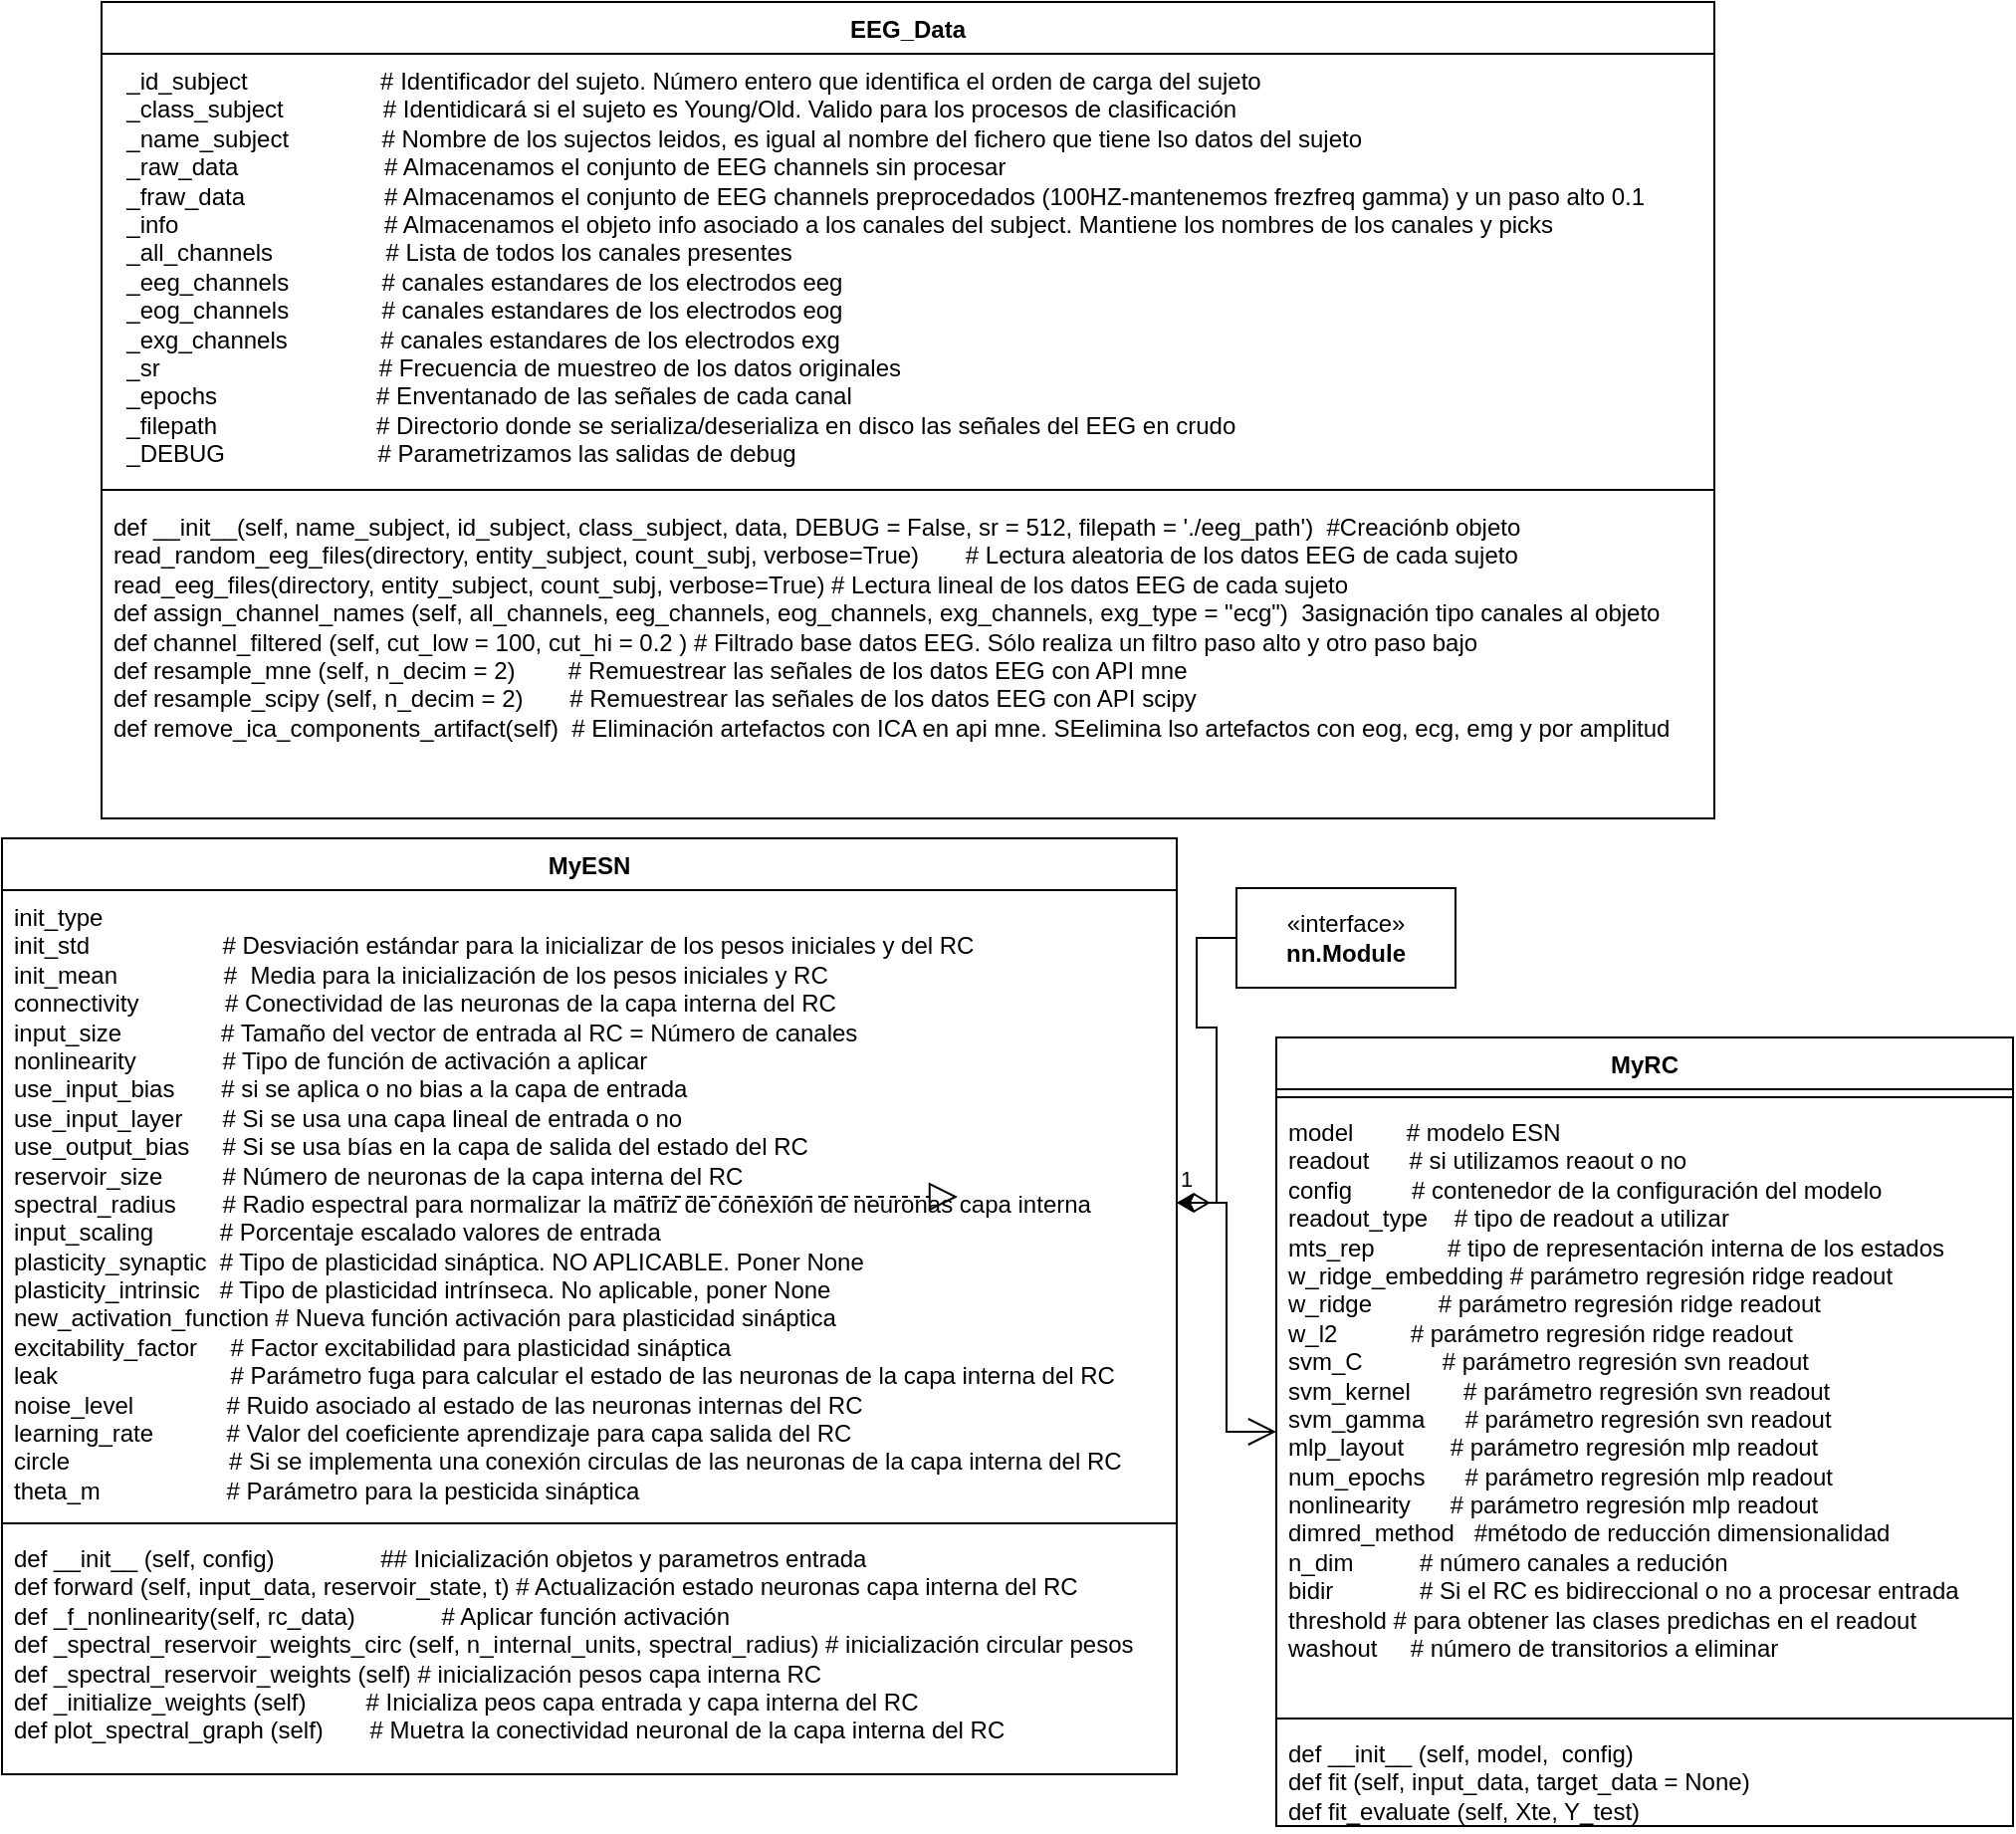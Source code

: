 <mxfile version="24.5.5" type="github">
  <diagram id="C5RBs43oDa-KdzZeNtuy" name="Page-1">
    <mxGraphModel dx="1013" dy="598" grid="1" gridSize="10" guides="1" tooltips="1" connect="1" arrows="1" fold="1" page="1" pageScale="1" pageWidth="827" pageHeight="1169" math="0" shadow="0">
      <root>
        <mxCell id="WIyWlLk6GJQsqaUBKTNV-0" />
        <mxCell id="WIyWlLk6GJQsqaUBKTNV-1" parent="WIyWlLk6GJQsqaUBKTNV-0" />
        <mxCell id="FwMlWWRZnVb2PRxpXw4a-0" value="EEG_Data" style="swimlane;fontStyle=1;align=center;verticalAlign=top;childLayout=stackLayout;horizontal=1;startSize=26;horizontalStack=0;resizeParent=1;resizeParentMax=0;resizeLast=0;collapsible=1;marginBottom=0;whiteSpace=wrap;html=1;" vertex="1" parent="WIyWlLk6GJQsqaUBKTNV-1">
          <mxGeometry x="100" y="140" width="810" height="410" as="geometry" />
        </mxCell>
        <mxCell id="FwMlWWRZnVb2PRxpXw4a-1" value="&amp;nbsp; _id_subject&amp;nbsp;&amp;nbsp;&amp;nbsp; &amp;nbsp; &amp;nbsp; &amp;nbsp; &amp;nbsp; &amp;nbsp; &amp;nbsp; &amp;nbsp;&amp;nbsp;&amp;nbsp; # Identificador del sujeto. Número entero que identifica el orden de carga del sujeto&lt;br&gt;&amp;nbsp; _class_subject &amp;nbsp; &amp;nbsp; &amp;nbsp; &amp;nbsp; &amp;nbsp;&amp;nbsp;&amp;nbsp;&amp;nbsp;&amp;nbsp; # Identidicará si el sujeto es Young/Old. Valido para los procesos de clasificación&lt;br&gt;&amp;nbsp; _name_subject&amp;nbsp; &amp;nbsp; &amp;nbsp;&amp;nbsp; &amp;nbsp;&amp;nbsp;&amp;nbsp;&amp;nbsp;&amp;nbsp;&amp;nbsp; # Nombre de los sujectos leidos, es igual al nombre del fichero que tiene lso datos del sujeto&lt;br&gt;&amp;nbsp; _raw_data&amp;nbsp;&amp;nbsp;&amp;nbsp;&amp;nbsp;&amp;nbsp; &amp;nbsp; &amp;nbsp; &amp;nbsp; &amp;nbsp; &amp;nbsp; &amp;nbsp;&amp;nbsp; &amp;nbsp;&amp;nbsp; # Almacenamos el conjunto de EEG channels sin procesar&lt;br&gt;&amp;nbsp; _fraw_data&amp;nbsp;&amp;nbsp;&amp;nbsp; &amp;nbsp; &amp;nbsp; &amp;nbsp; &amp;nbsp; &amp;nbsp; &amp;nbsp; &amp;nbsp; &amp;nbsp;&amp;nbsp; # Almacenamos el conjunto de EEG channels preprocedados (100HZ-mantenemos frezfreq gamma) y un paso alto 0.1&lt;br&gt;&amp;nbsp; _info&amp;nbsp;&amp;nbsp;&amp;nbsp;&amp;nbsp;&amp;nbsp;&amp;nbsp;&amp;nbsp;&amp;nbsp;&amp;nbsp;&amp;nbsp;&amp;nbsp;&amp;nbsp;&amp;nbsp;&amp;nbsp;&amp;nbsp;&amp;nbsp;&amp;nbsp;&amp;nbsp;&amp;nbsp;&amp;nbsp;&amp;nbsp;&amp;nbsp;&amp;nbsp;&amp;nbsp;&amp;nbsp;&amp;nbsp;&amp;nbsp; &amp;nbsp;&amp;nbsp; # Almacenamos el objeto info asociado a los canales del subject. Mantiene los nombres de los canales y picks&lt;br&gt;&amp;nbsp; _all_channels&amp;nbsp;&amp;nbsp;&amp;nbsp;&amp;nbsp;&amp;nbsp;&amp;nbsp;&amp;nbsp;&amp;nbsp;&amp;nbsp;&amp;nbsp;&amp;nbsp;&amp;nbsp;&amp;nbsp;&amp;nbsp;&amp;nbsp;&amp;nbsp; # Lista de todos los canales presentes&lt;br&gt;&amp;nbsp; _eeg_channels&amp;nbsp;&amp;nbsp;&amp;nbsp;&amp;nbsp;&amp;nbsp;&amp;nbsp;&amp;nbsp;&amp;nbsp;&amp;nbsp;&amp;nbsp;&amp;nbsp; &amp;nbsp; # canales estandares de los electrodos eeg&lt;br&gt;&amp;nbsp; _eog_channels&amp;nbsp;&amp;nbsp;&amp;nbsp;&amp;nbsp;&amp;nbsp;&amp;nbsp;&amp;nbsp;&amp;nbsp;&amp;nbsp;&amp;nbsp;&amp;nbsp; &amp;nbsp; # canales estandares de los electrodos eog&lt;br&gt;&amp;nbsp; _exg_channels&amp;nbsp;&amp;nbsp;&amp;nbsp;&amp;nbsp;&amp;nbsp;&amp;nbsp;&amp;nbsp;&amp;nbsp;&amp;nbsp;&amp;nbsp;&amp;nbsp;&amp;nbsp;&amp;nbsp; # canales estandares de los electrodos exg&lt;br&gt;&amp;nbsp; _sr&amp;nbsp;&amp;nbsp;&amp;nbsp;&amp;nbsp;&amp;nbsp;&amp;nbsp;&amp;nbsp;&amp;nbsp;&amp;nbsp;&amp;nbsp;&amp;nbsp;&amp;nbsp;&amp;nbsp;&amp;nbsp;&amp;nbsp;&amp;nbsp;&amp;nbsp;&amp;nbsp;&amp;nbsp;&amp;nbsp;&amp;nbsp;&amp;nbsp;&amp;nbsp;&amp;nbsp;&amp;nbsp;&amp;nbsp;&amp;nbsp;&amp;nbsp;&amp;nbsp;&amp;nbsp;&amp;nbsp;&amp;nbsp; # Frecuencia de muestreo de los datos originales&lt;br&gt;&amp;nbsp; _epochs&amp;nbsp;&amp;nbsp;&amp;nbsp;&amp;nbsp;&amp;nbsp;&amp;nbsp;&amp;nbsp;&amp;nbsp;&amp;nbsp;&amp;nbsp;&amp;nbsp;&amp;nbsp;&amp;nbsp;&amp;nbsp;&amp;nbsp;&amp;nbsp;&amp;nbsp;&amp;nbsp;&amp;nbsp;&amp;nbsp;&amp;nbsp; &amp;nbsp; # Enventanado de las señales de cada canal&lt;br&gt;&amp;nbsp; _filepath&amp;nbsp;&amp;nbsp;&amp;nbsp;&amp;nbsp;&amp;nbsp;&amp;nbsp;&amp;nbsp;&amp;nbsp;&amp;nbsp;&amp;nbsp;&amp;nbsp;&amp;nbsp;&amp;nbsp;&amp;nbsp;&amp;nbsp;&amp;nbsp;&amp;nbsp;&amp;nbsp;&amp;nbsp;&amp;nbsp;&amp;nbsp;&amp;nbsp;&amp;nbsp; # Directorio donde se serializa/deserializa en disco las señales del EEG en crudo&lt;br&gt;&amp;nbsp; _DEBUG&amp;nbsp;&amp;nbsp;&amp;nbsp;&amp;nbsp;&amp;nbsp;&amp;nbsp;&amp;nbsp;&amp;nbsp;&amp;nbsp;&amp;nbsp;&amp;nbsp;&amp;nbsp;&amp;nbsp;&amp;nbsp;&amp;nbsp;&amp;nbsp;&amp;nbsp;&amp;nbsp;&amp;nbsp;&amp;nbsp;&amp;nbsp;&amp;nbsp; # Parametrizamos las salidas de debug" style="text;strokeColor=none;fillColor=none;align=left;verticalAlign=top;spacingLeft=4;spacingRight=4;overflow=hidden;rotatable=0;points=[[0,0.5],[1,0.5]];portConstraint=eastwest;whiteSpace=wrap;html=1;" vertex="1" parent="FwMlWWRZnVb2PRxpXw4a-0">
          <mxGeometry y="26" width="810" height="214" as="geometry" />
        </mxCell>
        <mxCell id="FwMlWWRZnVb2PRxpXw4a-2" value="" style="line;strokeWidth=1;fillColor=none;align=left;verticalAlign=middle;spacingTop=-1;spacingLeft=3;spacingRight=3;rotatable=0;labelPosition=right;points=[];portConstraint=eastwest;strokeColor=inherit;" vertex="1" parent="FwMlWWRZnVb2PRxpXw4a-0">
          <mxGeometry y="240" width="810" height="10" as="geometry" />
        </mxCell>
        <mxCell id="FwMlWWRZnVb2PRxpXw4a-3" value="&lt;div&gt;def __init__(self, name_subject, id_subject, class_subject, data, DEBUG = False, sr = 512, filepath = &#39;./eeg_path&#39;)&amp;nbsp; #Creaciónb objeto&lt;br&gt;&lt;/div&gt;&lt;div&gt;read_random_eeg_files(directory, entity_subject, count_subj, verbose=True)&amp;nbsp;&amp;nbsp;&amp;nbsp;&amp;nbsp;&amp;nbsp;&amp;nbsp; # Lectura aleatoria de los datos EEG de cada sujeto &lt;br&gt;&lt;/div&gt;&lt;div&gt;read_eeg_files(directory, entity_subject, count_subj, verbose=True) # Lectura lineal de los datos EEG de cada sujeto&lt;br&gt;&lt;/div&gt;&lt;div&gt;def assign_channel_names (self, all_channels, eeg_channels, eog_channels, exg_channels, exg_type = &quot;ecg&quot;)&amp;nbsp; 3asignación tipo canales al objeto&lt;br&gt;&lt;/div&gt;&lt;div&gt;def channel_filtered (self, cut_low = 100, cut_hi = 0.2 ) # Filtrado base datos EEG. Sólo realiza un filtro paso alto y otro paso bajo&lt;br&gt;&lt;/div&gt;&lt;div&gt;def resample_mne (self, n_decim = 2)&amp;nbsp;&amp;nbsp;&amp;nbsp;&amp;nbsp;&amp;nbsp;&amp;nbsp;&amp;nbsp; # Remuestrear las señales de los datos EEG con API mne&lt;br&gt;&lt;/div&gt;&lt;div&gt;def resample_scipy (self, n_decim = 2)&amp;nbsp;&amp;nbsp;&amp;nbsp;&amp;nbsp;&amp;nbsp;&amp;nbsp; # Remuestrear las señales de los datos EEG con API scipy&lt;br&gt;&lt;/div&gt;&lt;div&gt;def remove_ica_components_artifact(self)&amp;nbsp; # Eliminación artefactos con ICA en api mne. SEelimina lso artefactos con eog, ecg, emg y por amplitud&lt;br&gt;&lt;/div&gt;" style="text;strokeColor=none;fillColor=none;align=left;verticalAlign=top;spacingLeft=4;spacingRight=4;overflow=hidden;rotatable=0;points=[[0,0.5],[1,0.5]];portConstraint=eastwest;whiteSpace=wrap;html=1;" vertex="1" parent="FwMlWWRZnVb2PRxpXw4a-0">
          <mxGeometry y="250" width="810" height="160" as="geometry" />
        </mxCell>
        <mxCell id="FwMlWWRZnVb2PRxpXw4a-10" value="MyESN" style="swimlane;fontStyle=1;align=center;verticalAlign=top;childLayout=stackLayout;horizontal=1;startSize=26;horizontalStack=0;resizeParent=1;resizeParentMax=0;resizeLast=0;collapsible=1;marginBottom=0;whiteSpace=wrap;html=1;" vertex="1" parent="WIyWlLk6GJQsqaUBKTNV-1">
          <mxGeometry x="50" y="560" width="590" height="470" as="geometry" />
        </mxCell>
        <mxCell id="FwMlWWRZnVb2PRxpXw4a-11" value="init_type&amp;nbsp;&amp;nbsp;&amp;nbsp;&amp;nbsp;&amp;nbsp;&amp;nbsp;&amp;nbsp;&amp;nbsp;&amp;nbsp;&amp;nbsp;&amp;nbsp;&amp;nbsp;&amp;nbsp; &lt;br&gt;&lt;div&gt;init_std&amp;nbsp;&amp;nbsp;&amp;nbsp;&amp;nbsp;&amp;nbsp;&amp;nbsp;&amp;nbsp;&amp;nbsp; &amp;nbsp; &amp;nbsp; &amp;nbsp; &amp;nbsp; &amp;nbsp;&amp;nbsp; # Desviación estándar para la inicializar de los pesos iniciales y del RC &amp;nbsp;&amp;nbsp;&amp;nbsp;&amp;nbsp;&amp;nbsp; &lt;/div&gt;init_mean&amp;nbsp;&amp;nbsp;&amp;nbsp;&amp;nbsp;&amp;nbsp;&amp;nbsp;&amp;nbsp;&amp;nbsp;&amp;nbsp;&amp;nbsp;&amp;nbsp;&amp;nbsp;&amp;nbsp;&amp;nbsp;&amp;nbsp; #&amp;nbsp; Media para la inicialización de los pesos iniciales y RC&lt;br&gt;connectivity&amp;nbsp;&amp;nbsp;&amp;nbsp;&amp;nbsp;&amp;nbsp;&amp;nbsp;&amp;nbsp;&amp;nbsp;&amp;nbsp;&amp;nbsp;&amp;nbsp;&amp;nbsp; # Conectividad de las neuronas de la capa interna del RC&lt;br&gt;input_size&amp;nbsp;&amp;nbsp;&amp;nbsp;&amp;nbsp;&amp;nbsp;&amp;nbsp;&amp;nbsp;&amp;nbsp;&amp;nbsp;&amp;nbsp;&amp;nbsp;&amp;nbsp;&amp;nbsp;&amp;nbsp; # Tamaño del vector de entrada al RC = Número de canales&lt;br&gt;nonlinearity&amp;nbsp;&amp;nbsp;&amp;nbsp;&amp;nbsp;&amp;nbsp;&amp;nbsp;&amp;nbsp;&amp;nbsp;&amp;nbsp;&amp;nbsp;&amp;nbsp;&amp;nbsp; # Tipo de función de activación a aplicar&lt;br&gt;use_input_bias&amp;nbsp;&amp;nbsp;&amp;nbsp;&amp;nbsp;&amp;nbsp;&amp;nbsp; # si se aplica o no bias a la capa de entrada &amp;nbsp; &lt;br&gt;use_input_layer&amp;nbsp;&amp;nbsp;&amp;nbsp;&amp;nbsp;&amp;nbsp; # Si se usa una capa lineal de entrada o no &amp;nbsp; &lt;br&gt;use_output_bias&amp;nbsp;&amp;nbsp;&amp;nbsp;&amp;nbsp; # Si se usa bías en la capa de salida del estado del RC &amp;nbsp;&amp;nbsp; &lt;br&gt;&lt;div&gt;reservoir_size&amp;nbsp;&amp;nbsp;&amp;nbsp;&amp;nbsp;&amp;nbsp;&amp;nbsp;&amp;nbsp;&amp;nbsp; # Número de neuronas de la capa interna del RC&lt;/div&gt;&lt;div&gt;spectral_radius&amp;nbsp;&amp;nbsp;&amp;nbsp;&amp;nbsp;&amp;nbsp;&amp;nbsp; # Radio espectral para normalizar la matriz de conexión de neuronas capa interna &amp;nbsp; &lt;br&gt;&lt;/div&gt;input_scaling&amp;nbsp;&amp;nbsp;&amp;nbsp;&amp;nbsp;&amp;nbsp;&amp;nbsp;&amp;nbsp;&amp;nbsp;&amp;nbsp; # Porcentaje escalado valores de entrada &lt;br&gt;plasticity_synaptic&amp;nbsp; # Tipo de plasticidad sináptica. NO APLICABLE. Poner None &amp;nbsp; &lt;br&gt;&lt;div&gt;plasticity_intrinsic &amp;nbsp; # Tipo de plasticidad intrínseca. No aplicable, poner None &lt;br&gt;&lt;/div&gt;&lt;div&gt;new_activation_function # Nueva función activación para&amp;nbsp;plasticidad sináptica&lt;br&gt;&lt;/div&gt;excitability_factor&amp;nbsp;&amp;nbsp;&amp;nbsp;&amp;nbsp; # Factor excitabilidad para plasticidad sináptica&lt;br&gt;leak&amp;nbsp;&amp;nbsp;&amp;nbsp;&amp;nbsp;&amp;nbsp;&amp;nbsp;&amp;nbsp;&amp;nbsp;&amp;nbsp;&amp;nbsp;&amp;nbsp;&amp;nbsp;&amp;nbsp;&amp;nbsp;&amp;nbsp;&amp;nbsp;&amp;nbsp;&amp;nbsp;&amp;nbsp;&amp;nbsp;&amp;nbsp;&amp;nbsp;&amp;nbsp;&amp;nbsp;&amp;nbsp; # Parámetro fuga para calcular el estado de las neuronas de la capa interna del RC&lt;br&gt;noise_level&amp;nbsp;&amp;nbsp;&amp;nbsp;&amp;nbsp;&amp;nbsp;&amp;nbsp;&amp;nbsp;&amp;nbsp;&amp;nbsp;&amp;nbsp;&amp;nbsp;&amp;nbsp;&amp;nbsp; # Ruido asociado al estado de las neuronas internas del RC&lt;br&gt;learning_rate&amp;nbsp;&amp;nbsp;&amp;nbsp;&amp;nbsp;&amp;nbsp;&amp;nbsp;&amp;nbsp;&amp;nbsp;&amp;nbsp;&amp;nbsp; # Valor del coeficiente aprendizaje para capa salida del RC&lt;br&gt;circle&amp;nbsp;&amp;nbsp;&amp;nbsp;&amp;nbsp;&amp;nbsp;&amp;nbsp;&amp;nbsp;&amp;nbsp;&amp;nbsp;&amp;nbsp;&amp;nbsp;&amp;nbsp;&amp;nbsp;&amp;nbsp;&amp;nbsp;&amp;nbsp;&amp;nbsp;&amp;nbsp;&amp;nbsp;&amp;nbsp;&amp;nbsp;&amp;nbsp;&amp;nbsp; # Si se implementa una conexión circulas de las neuronas de la capa interna del RC&lt;br&gt;theta_m&amp;nbsp;&amp;nbsp;&amp;nbsp;&amp;nbsp;&amp;nbsp;&amp;nbsp;&amp;nbsp;&amp;nbsp;&amp;nbsp;&amp;nbsp;&amp;nbsp;&amp;nbsp;&amp;nbsp;&amp;nbsp;&amp;nbsp;&amp;nbsp;&amp;nbsp;&amp;nbsp; # Parámetro para la pesticida sináptica" style="text;strokeColor=none;fillColor=none;align=left;verticalAlign=top;spacingLeft=4;spacingRight=4;overflow=hidden;rotatable=0;points=[[0,0.5],[1,0.5]];portConstraint=eastwest;whiteSpace=wrap;html=1;" vertex="1" parent="FwMlWWRZnVb2PRxpXw4a-10">
          <mxGeometry y="26" width="590" height="314" as="geometry" />
        </mxCell>
        <mxCell id="FwMlWWRZnVb2PRxpXw4a-12" value="" style="line;strokeWidth=1;fillColor=none;align=left;verticalAlign=middle;spacingTop=-1;spacingLeft=3;spacingRight=3;rotatable=0;labelPosition=right;points=[];portConstraint=eastwest;strokeColor=inherit;" vertex="1" parent="FwMlWWRZnVb2PRxpXw4a-10">
          <mxGeometry y="340" width="590" height="8" as="geometry" />
        </mxCell>
        <mxCell id="FwMlWWRZnVb2PRxpXw4a-13" value="&lt;div&gt;def __init__ (self, config)&amp;nbsp;&amp;nbsp;&amp;nbsp;&amp;nbsp;&amp;nbsp;&amp;nbsp;&amp;nbsp;&amp;nbsp;&amp;nbsp;&amp;nbsp;&amp;nbsp;&amp;nbsp;&amp;nbsp;&amp;nbsp;&amp;nbsp; ## Inicialización objetos y parametros entrada&lt;br&gt;&lt;/div&gt;&lt;div&gt;def forward (self, input_data, reservoir_state, t) # Actualización estado neuronas capa interna del RC&lt;br&gt;&lt;/div&gt;&lt;div&gt;def _f_nonlinearity(self, rc_data)&amp;nbsp;&amp;nbsp;&amp;nbsp;&amp;nbsp;&amp;nbsp;&amp;nbsp;&amp;nbsp;&amp;nbsp;&amp;nbsp;&amp;nbsp;&amp;nbsp;&amp;nbsp; # Aplicar función activación&lt;br&gt;&lt;/div&gt;&lt;div&gt;def _spectral_reservoir_weights_circ (self, n_internal_units, spectral_radius) # inicialización circular pesos&lt;br&gt;&lt;/div&gt;&lt;div&gt;def _spectral_reservoir_weights (self) # inicialización pesos capa interna RC&lt;br&gt;&lt;/div&gt;&lt;div&gt;def _initialize_weights (self)&amp;nbsp;&amp;nbsp;&amp;nbsp;&amp;nbsp;&amp;nbsp;&amp;nbsp;&amp;nbsp;&amp;nbsp; # Inicializa peos capa entrada y capa interna del RC&lt;br&gt;&lt;/div&gt;&lt;div&gt;def plot_spectral_graph (self)&amp;nbsp;&amp;nbsp;&amp;nbsp;&amp;nbsp;&amp;nbsp;&amp;nbsp; # Muetra la conectividad neuronal de la capa interna del RC&lt;br&gt;&lt;/div&gt;&lt;div&gt;&lt;br&gt;&lt;/div&gt;&lt;div&gt;&lt;br&gt;&lt;/div&gt;&lt;div&gt;&lt;br&gt;&lt;/div&gt;&lt;div&gt;&lt;br&gt;&lt;/div&gt;&lt;div&gt;&lt;br&gt;&lt;/div&gt;" style="text;strokeColor=none;fillColor=none;align=left;verticalAlign=top;spacingLeft=4;spacingRight=4;overflow=hidden;rotatable=0;points=[[0,0.5],[1,0.5]];portConstraint=eastwest;whiteSpace=wrap;html=1;" vertex="1" parent="FwMlWWRZnVb2PRxpXw4a-10">
          <mxGeometry y="348" width="590" height="122" as="geometry" />
        </mxCell>
        <mxCell id="FwMlWWRZnVb2PRxpXw4a-14" value="MyRC" style="swimlane;fontStyle=1;align=center;verticalAlign=top;childLayout=stackLayout;horizontal=1;startSize=26;horizontalStack=0;resizeParent=1;resizeParentMax=0;resizeLast=0;collapsible=1;marginBottom=0;whiteSpace=wrap;html=1;" vertex="1" parent="WIyWlLk6GJQsqaUBKTNV-1">
          <mxGeometry x="690" y="660" width="370" height="396" as="geometry" />
        </mxCell>
        <mxCell id="FwMlWWRZnVb2PRxpXw4a-26" value="" style="line;strokeWidth=1;fillColor=none;align=left;verticalAlign=middle;spacingTop=-1;spacingLeft=3;spacingRight=3;rotatable=0;labelPosition=right;points=[];portConstraint=eastwest;strokeColor=inherit;" vertex="1" parent="FwMlWWRZnVb2PRxpXw4a-14">
          <mxGeometry y="26" width="370" height="8" as="geometry" />
        </mxCell>
        <mxCell id="FwMlWWRZnVb2PRxpXw4a-15" value="model&amp;nbsp;&amp;nbsp;&amp;nbsp;&amp;nbsp;&amp;nbsp;&amp;nbsp;&amp;nbsp; # modelo ESN &lt;br&gt;readout&amp;nbsp;&amp;nbsp;&amp;nbsp;&amp;nbsp;&amp;nbsp; # si utilizamos reaout o no &amp;nbsp;&amp;nbsp;&amp;nbsp; &lt;br&gt;config&amp;nbsp;&amp;nbsp;&amp;nbsp;&amp;nbsp;&amp;nbsp;&amp;nbsp;&amp;nbsp;&amp;nbsp; # contenedor de la configuración del modelo&amp;nbsp; &lt;br&gt;readout_type&amp;nbsp;&amp;nbsp;&amp;nbsp; # tipo de readout a utilizar &amp;nbsp; &lt;br&gt;mts_rep&amp;nbsp;&amp;nbsp;&amp;nbsp;&amp;nbsp;&amp;nbsp;&amp;nbsp;&amp;nbsp;&amp;nbsp;&amp;nbsp;&amp;nbsp; # tipo de representación interna de los estados&lt;br&gt;w_ridge_embedding # parámetro regresión ridge readout&lt;br&gt;w_ridge&amp;nbsp;&amp;nbsp;&amp;nbsp;&amp;nbsp;&amp;nbsp;&amp;nbsp;&amp;nbsp;&amp;nbsp;&amp;nbsp; # parámetro regresión ridge readout&lt;br&gt;w_l2&amp;nbsp;&amp;nbsp;&amp;nbsp;&amp;nbsp;&amp;nbsp;&amp;nbsp;&amp;nbsp;&amp;nbsp;&amp;nbsp;&amp;nbsp; # parámetro regresión ridge readout&lt;br&gt;svm_C&amp;nbsp;&amp;nbsp;&amp;nbsp;&amp;nbsp;&amp;nbsp;&amp;nbsp;&amp;nbsp;&amp;nbsp;&amp;nbsp;&amp;nbsp;&amp;nbsp;&amp;nbsp;# parámetro regresión svn readout &lt;br&gt;svm_kernel&amp;nbsp;&amp;nbsp;&amp;nbsp;&amp;nbsp;&amp;nbsp;&amp;nbsp;&amp;nbsp; # parámetro regresión svn readout &lt;br&gt;svm_gamma&amp;nbsp;&amp;nbsp;&amp;nbsp;&amp;nbsp;&amp;nbsp; # parámetro regresión svn readout &lt;br&gt;mlp_layout&amp;nbsp;&amp;nbsp;&amp;nbsp;&amp;nbsp;&amp;nbsp;&amp;nbsp; # parámetro regresión mlp readout &lt;br&gt;num_epochs&amp;nbsp;&amp;nbsp;&amp;nbsp;&amp;nbsp;&amp;nbsp;  # parámetro regresión mlp readout &lt;br&gt;nonlinearity&amp;nbsp;&amp;nbsp;&amp;nbsp;&amp;nbsp;&amp;nbsp;  # parámetro regresión mlp readout &amp;nbsp;&amp;nbsp;&amp;nbsp;&amp;nbsp; &lt;br&gt;dimred_method&amp;nbsp;&amp;nbsp; #método de reducción dimensionalidad&lt;br&gt;n_dim&amp;nbsp;&amp;nbsp;&amp;nbsp;&amp;nbsp;&amp;nbsp;&amp;nbsp;&amp;nbsp;&amp;nbsp;&amp;nbsp; # número canales a redución&lt;br&gt;bidir&amp;nbsp;&amp;nbsp;&amp;nbsp;&amp;nbsp;&amp;nbsp;&amp;nbsp;&amp;nbsp;&amp;nbsp;&amp;nbsp;&amp;nbsp;&amp;nbsp;&amp;nbsp; # Si el RC es bidireccional o no a procesar entrada&lt;br&gt;&lt;div&gt;threshold # para obtener las clases predichas en el readout &amp;nbsp;&amp;nbsp;&amp;nbsp;&amp;nbsp;&amp;nbsp;&amp;nbsp;&amp;nbsp;&amp;nbsp; &lt;br&gt;&lt;/div&gt;&lt;div&gt;washout&amp;nbsp;&amp;nbsp;&amp;nbsp;&amp;nbsp; # número de transitorios a eliminar&lt;br&gt;&lt;/div&gt;" style="text;strokeColor=none;fillColor=none;align=left;verticalAlign=top;spacingLeft=4;spacingRight=4;overflow=hidden;rotatable=0;points=[[0,0.5],[1,0.5]];portConstraint=eastwest;whiteSpace=wrap;html=1;" vertex="1" parent="FwMlWWRZnVb2PRxpXw4a-14">
          <mxGeometry y="34" width="370" height="304" as="geometry" />
        </mxCell>
        <mxCell id="FwMlWWRZnVb2PRxpXw4a-27" value="" style="line;strokeWidth=1;fillColor=none;align=left;verticalAlign=middle;spacingTop=-1;spacingLeft=3;spacingRight=3;rotatable=0;labelPosition=right;points=[];portConstraint=eastwest;strokeColor=inherit;" vertex="1" parent="FwMlWWRZnVb2PRxpXw4a-14">
          <mxGeometry y="338" width="370" height="8" as="geometry" />
        </mxCell>
        <mxCell id="FwMlWWRZnVb2PRxpXw4a-17" value="&lt;div&gt;def __init__ (self, model,&amp;nbsp; config)&lt;/div&gt;&lt;div&gt;def fit (self, input_data, target_data = None)&lt;br&gt;&lt;/div&gt;&lt;div&gt;def fit_evaluate (self, Xte, Y_test)&lt;br&gt;&lt;/div&gt;" style="text;strokeColor=none;fillColor=none;align=left;verticalAlign=top;spacingLeft=4;spacingRight=4;overflow=hidden;rotatable=0;points=[[0,0.5],[1,0.5]];portConstraint=eastwest;whiteSpace=wrap;html=1;" vertex="1" parent="FwMlWWRZnVb2PRxpXw4a-14">
          <mxGeometry y="346" width="370" height="50" as="geometry" />
        </mxCell>
        <mxCell id="FwMlWWRZnVb2PRxpXw4a-20" value="1" style="endArrow=open;html=1;endSize=12;startArrow=diamondThin;startSize=14;startFill=0;edgeStyle=orthogonalEdgeStyle;align=left;verticalAlign=bottom;rounded=0;exitX=1;exitY=0.5;exitDx=0;exitDy=0;" edge="1" parent="WIyWlLk6GJQsqaUBKTNV-1" source="FwMlWWRZnVb2PRxpXw4a-11" target="FwMlWWRZnVb2PRxpXw4a-14">
          <mxGeometry x="-1" y="3" relative="1" as="geometry">
            <mxPoint x="420" y="870" as="sourcePoint" />
            <mxPoint x="500" y="830" as="targetPoint" />
          </mxGeometry>
        </mxCell>
        <mxCell id="FwMlWWRZnVb2PRxpXw4a-24" style="edgeStyle=orthogonalEdgeStyle;rounded=0;orthogonalLoop=1;jettySize=auto;html=1;exitX=0;exitY=0.5;exitDx=0;exitDy=0;" edge="1" parent="WIyWlLk6GJQsqaUBKTNV-1" source="FwMlWWRZnVb2PRxpXw4a-21" target="FwMlWWRZnVb2PRxpXw4a-11">
          <mxGeometry relative="1" as="geometry" />
        </mxCell>
        <mxCell id="FwMlWWRZnVb2PRxpXw4a-21" value="«interface»&lt;br&gt;&lt;b&gt;nn.Module&lt;/b&gt;" style="html=1;whiteSpace=wrap;" vertex="1" parent="WIyWlLk6GJQsqaUBKTNV-1">
          <mxGeometry x="670" y="585" width="110" height="50" as="geometry" />
        </mxCell>
        <mxCell id="FwMlWWRZnVb2PRxpXw4a-23" value="" style="endArrow=block;dashed=1;endFill=0;endSize=12;html=1;rounded=0;" edge="1" parent="WIyWlLk6GJQsqaUBKTNV-1">
          <mxGeometry width="160" relative="1" as="geometry">
            <mxPoint x="370" y="740" as="sourcePoint" />
            <mxPoint x="530" y="740" as="targetPoint" />
          </mxGeometry>
        </mxCell>
      </root>
    </mxGraphModel>
  </diagram>
</mxfile>

